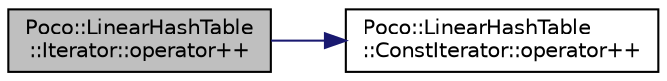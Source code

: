 digraph "Poco::LinearHashTable::Iterator::operator++"
{
 // LATEX_PDF_SIZE
  edge [fontname="Helvetica",fontsize="10",labelfontname="Helvetica",labelfontsize="10"];
  node [fontname="Helvetica",fontsize="10",shape=record];
  rankdir="LR";
  Node1 [label="Poco::LinearHashTable\l::Iterator::operator++",height=0.2,width=0.4,color="black", fillcolor="grey75", style="filled", fontcolor="black",tooltip=" "];
  Node1 -> Node2 [color="midnightblue",fontsize="10",style="solid"];
  Node2 [label="Poco::LinearHashTable\l::ConstIterator::operator++",height=0.2,width=0.4,color="black", fillcolor="white", style="filled",URL="$classPoco_1_1LinearHashTable_1_1ConstIterator.html#ab092126225b69155c11679d40198d5b3",tooltip=" "];
}
